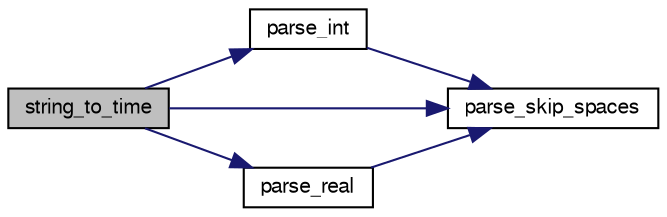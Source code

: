 digraph "string_to_time"
{
 // LATEX_PDF_SIZE
  bgcolor="transparent";
  edge [fontname="FreeSans",fontsize="10",labelfontname="FreeSans",labelfontsize="10"];
  node [fontname="FreeSans",fontsize="10",shape=record];
  rankdir="LR";
  Node1 [label="string_to_time",height=0.2,width=0.4,color="black", fillcolor="grey75", style="filled", fontcolor="black",tooltip="Read time as \"D:HH:MM:SS.C\"."];
  Node1 -> Node2 [color="midnightblue",fontsize="10",style="solid",fontname="FreeSans"];
  Node2 [label="parse_int",height=0.2,width=0.4,color="black",URL="$util_8c.html#a0fad57b1fd6851c6cde5258a897b7a61",tooltip="Parse an integer."];
  Node2 -> Node3 [color="midnightblue",fontsize="10",style="solid",fontname="FreeSans"];
  Node3 [label="parse_skip_spaces",height=0.2,width=0.4,color="black",URL="$util_8c.html#a35508e8fcec689d875231b2f93fbe4a5",tooltip="Skip spaces."];
  Node1 -> Node4 [color="midnightblue",fontsize="10",style="solid",fontname="FreeSans"];
  Node4 [label="parse_real",height=0.2,width=0.4,color="black",URL="$util_8c.html#a6afb4032b94c4505472fe147fa9a7d37",tooltip="Parse a real number (as a double floating point)."];
  Node4 -> Node3 [color="midnightblue",fontsize="10",style="solid",fontname="FreeSans"];
  Node1 -> Node3 [color="midnightblue",fontsize="10",style="solid",fontname="FreeSans"];
}
